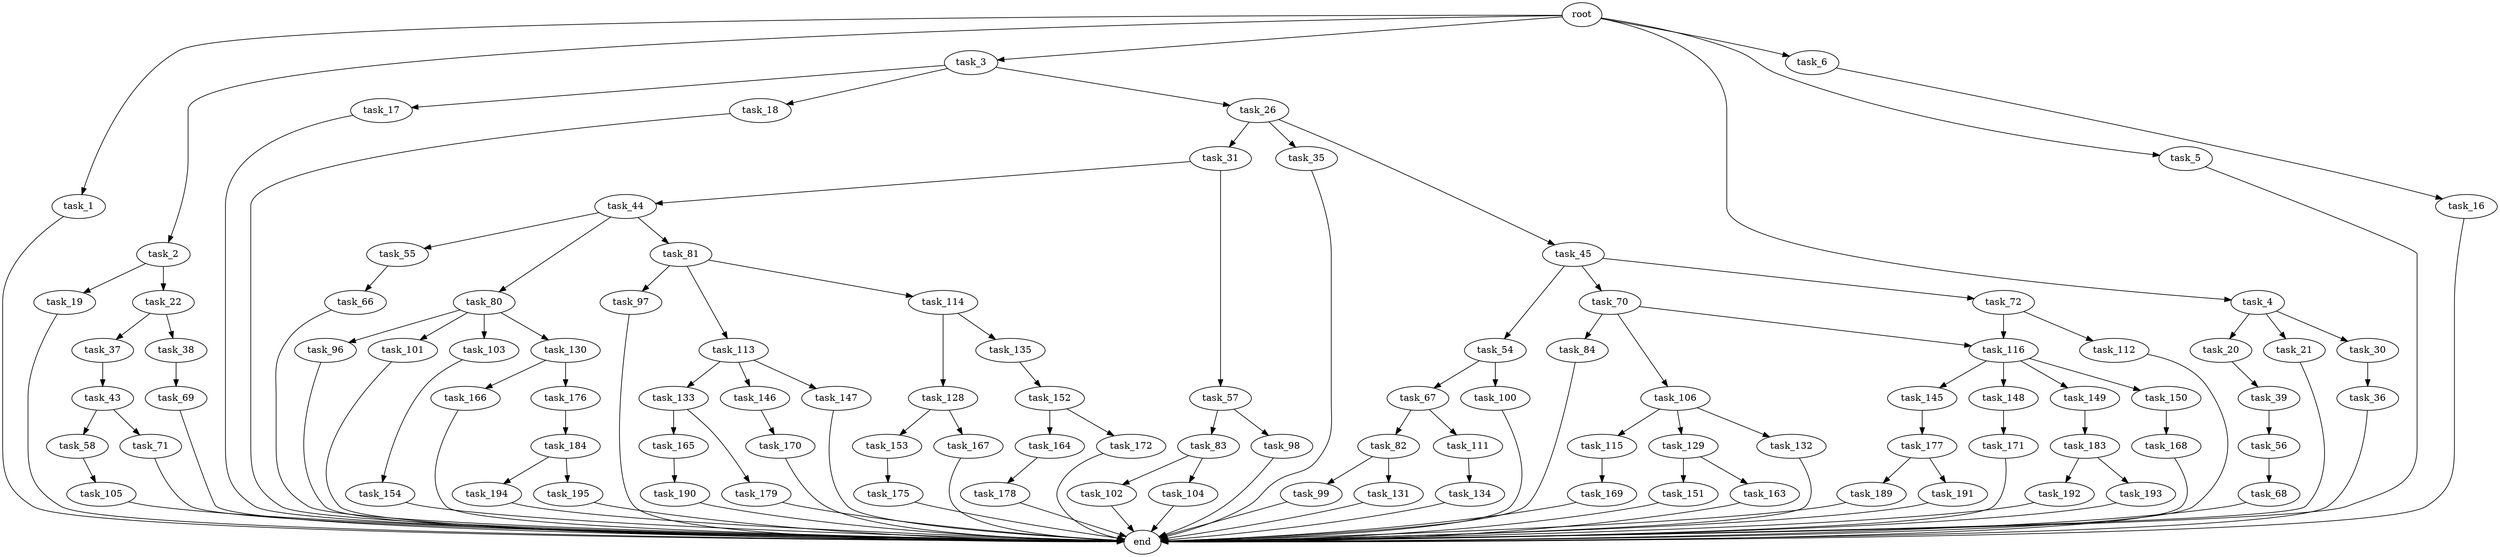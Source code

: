 digraph G {
  root [size="0.000000"];
  task_1 [size="549755813888.000000"];
  task_2 [size="20916422746.000000"];
  task_3 [size="597583089110.000000"];
  task_4 [size="8589934592.000000"];
  task_5 [size="262158742251.000000"];
  task_6 [size="68719476736.000000"];
  task_16 [size="301798073660.000000"];
  task_17 [size="134217728000.000000"];
  task_18 [size="164299000310.000000"];
  task_19 [size="12844043257.000000"];
  task_20 [size="82498652335.000000"];
  task_21 [size="549755813888.000000"];
  task_22 [size="223579903124.000000"];
  task_26 [size="7473518064.000000"];
  task_30 [size="243282430901.000000"];
  task_31 [size="8589934592.000000"];
  task_35 [size="1416228433.000000"];
  task_36 [size="11045719137.000000"];
  task_37 [size="169626328915.000000"];
  task_38 [size="148355955250.000000"];
  task_39 [size="842728956.000000"];
  task_43 [size="20625762088.000000"];
  task_44 [size="1073741824000.000000"];
  task_45 [size="35099821412.000000"];
  task_54 [size="368293445632.000000"];
  task_55 [size="368293445632.000000"];
  task_56 [size="368293445632.000000"];
  task_57 [size="8589934592.000000"];
  task_58 [size="481338446850.000000"];
  task_66 [size="68719476736.000000"];
  task_67 [size="7928107825.000000"];
  task_68 [size="231928233984.000000"];
  task_69 [size="15197693083.000000"];
  task_70 [size="1073741824000.000000"];
  task_71 [size="141621774961.000000"];
  task_72 [size="134217728000.000000"];
  task_80 [size="13490665014.000000"];
  task_81 [size="10615775337.000000"];
  task_82 [size="114653047744.000000"];
  task_83 [size="1053194693.000000"];
  task_84 [size="186684131229.000000"];
  task_96 [size="63003952032.000000"];
  task_97 [size="295482756629.000000"];
  task_98 [size="3930966152.000000"];
  task_99 [size="28991029248.000000"];
  task_100 [size="354020059360.000000"];
  task_101 [size="152677820292.000000"];
  task_102 [size="2685549025.000000"];
  task_103 [size="134217728000.000000"];
  task_104 [size="28991029248.000000"];
  task_105 [size="68719476736.000000"];
  task_106 [size="327003639783.000000"];
  task_111 [size="28991029248.000000"];
  task_112 [size="18716995199.000000"];
  task_113 [size="42397006533.000000"];
  task_114 [size="199805927961.000000"];
  task_115 [size="782757789696.000000"];
  task_116 [size="17379922361.000000"];
  task_128 [size="11579029014.000000"];
  task_129 [size="5132017035.000000"];
  task_130 [size="17063598699.000000"];
  task_131 [size="8589934592.000000"];
  task_132 [size="368293445632.000000"];
  task_133 [size="28991029248.000000"];
  task_134 [size="456170886.000000"];
  task_135 [size="520350498383.000000"];
  task_145 [size="149642205394.000000"];
  task_146 [size="782757789696.000000"];
  task_147 [size="12031660081.000000"];
  task_148 [size="1418539792981.000000"];
  task_149 [size="16402080635.000000"];
  task_150 [size="549755813888.000000"];
  task_151 [size="22828866972.000000"];
  task_152 [size="582602974948.000000"];
  task_153 [size="192265697153.000000"];
  task_154 [size="1073741824000.000000"];
  task_163 [size="12536714061.000000"];
  task_164 [size="549755813888.000000"];
  task_165 [size="1297244858.000000"];
  task_166 [size="782757789696.000000"];
  task_167 [size="8589934592.000000"];
  task_168 [size="11177120222.000000"];
  task_169 [size="982279837101.000000"];
  task_170 [size="28991029248.000000"];
  task_171 [size="28991029248.000000"];
  task_172 [size="2142345465.000000"];
  task_175 [size="91343762679.000000"];
  task_176 [size="251729012250.000000"];
  task_177 [size="2972019066.000000"];
  task_178 [size="472174755034.000000"];
  task_179 [size="15739126305.000000"];
  task_183 [size="368293445632.000000"];
  task_184 [size="118457011614.000000"];
  task_189 [size="28991029248.000000"];
  task_190 [size="139245026279.000000"];
  task_191 [size="25922950869.000000"];
  task_192 [size="28991029248.000000"];
  task_193 [size="732347407077.000000"];
  task_194 [size="3644073535.000000"];
  task_195 [size="373916260678.000000"];
  end [size="0.000000"];

  root -> task_1 [size="1.000000"];
  root -> task_2 [size="1.000000"];
  root -> task_3 [size="1.000000"];
  root -> task_4 [size="1.000000"];
  root -> task_5 [size="1.000000"];
  root -> task_6 [size="1.000000"];
  task_1 -> end [size="1.000000"];
  task_2 -> task_19 [size="411041792.000000"];
  task_2 -> task_22 [size="411041792.000000"];
  task_3 -> task_17 [size="679477248.000000"];
  task_3 -> task_18 [size="679477248.000000"];
  task_3 -> task_26 [size="679477248.000000"];
  task_4 -> task_20 [size="33554432.000000"];
  task_4 -> task_21 [size="33554432.000000"];
  task_4 -> task_30 [size="33554432.000000"];
  task_5 -> end [size="1.000000"];
  task_6 -> task_16 [size="134217728.000000"];
  task_16 -> end [size="1.000000"];
  task_17 -> end [size="1.000000"];
  task_18 -> end [size="1.000000"];
  task_19 -> end [size="1.000000"];
  task_20 -> task_39 [size="209715200.000000"];
  task_21 -> end [size="1.000000"];
  task_22 -> task_37 [size="209715200.000000"];
  task_22 -> task_38 [size="209715200.000000"];
  task_26 -> task_31 [size="679477248.000000"];
  task_26 -> task_35 [size="679477248.000000"];
  task_26 -> task_45 [size="679477248.000000"];
  task_30 -> task_36 [size="536870912.000000"];
  task_31 -> task_44 [size="33554432.000000"];
  task_31 -> task_57 [size="33554432.000000"];
  task_35 -> end [size="1.000000"];
  task_36 -> end [size="1.000000"];
  task_37 -> task_43 [size="679477248.000000"];
  task_38 -> task_69 [size="536870912.000000"];
  task_39 -> task_56 [size="75497472.000000"];
  task_43 -> task_58 [size="536870912.000000"];
  task_43 -> task_71 [size="536870912.000000"];
  task_44 -> task_55 [size="838860800.000000"];
  task_44 -> task_80 [size="838860800.000000"];
  task_44 -> task_81 [size="838860800.000000"];
  task_45 -> task_54 [size="33554432.000000"];
  task_45 -> task_70 [size="33554432.000000"];
  task_45 -> task_72 [size="33554432.000000"];
  task_54 -> task_67 [size="411041792.000000"];
  task_54 -> task_100 [size="411041792.000000"];
  task_55 -> task_66 [size="411041792.000000"];
  task_56 -> task_68 [size="411041792.000000"];
  task_57 -> task_83 [size="33554432.000000"];
  task_57 -> task_98 [size="33554432.000000"];
  task_58 -> task_105 [size="411041792.000000"];
  task_66 -> end [size="1.000000"];
  task_67 -> task_82 [size="134217728.000000"];
  task_67 -> task_111 [size="134217728.000000"];
  task_68 -> end [size="1.000000"];
  task_69 -> end [size="1.000000"];
  task_70 -> task_84 [size="838860800.000000"];
  task_70 -> task_106 [size="838860800.000000"];
  task_70 -> task_116 [size="838860800.000000"];
  task_71 -> end [size="1.000000"];
  task_72 -> task_112 [size="209715200.000000"];
  task_72 -> task_116 [size="209715200.000000"];
  task_80 -> task_96 [size="33554432.000000"];
  task_80 -> task_101 [size="33554432.000000"];
  task_80 -> task_103 [size="33554432.000000"];
  task_80 -> task_130 [size="33554432.000000"];
  task_81 -> task_97 [size="679477248.000000"];
  task_81 -> task_113 [size="679477248.000000"];
  task_81 -> task_114 [size="679477248.000000"];
  task_82 -> task_99 [size="209715200.000000"];
  task_82 -> task_131 [size="209715200.000000"];
  task_83 -> task_102 [size="33554432.000000"];
  task_83 -> task_104 [size="33554432.000000"];
  task_84 -> end [size="1.000000"];
  task_96 -> end [size="1.000000"];
  task_97 -> end [size="1.000000"];
  task_98 -> end [size="1.000000"];
  task_99 -> end [size="1.000000"];
  task_100 -> end [size="1.000000"];
  task_101 -> end [size="1.000000"];
  task_102 -> end [size="1.000000"];
  task_103 -> task_154 [size="209715200.000000"];
  task_104 -> end [size="1.000000"];
  task_105 -> end [size="1.000000"];
  task_106 -> task_115 [size="209715200.000000"];
  task_106 -> task_129 [size="209715200.000000"];
  task_106 -> task_132 [size="209715200.000000"];
  task_111 -> task_134 [size="75497472.000000"];
  task_112 -> end [size="1.000000"];
  task_113 -> task_133 [size="838860800.000000"];
  task_113 -> task_146 [size="838860800.000000"];
  task_113 -> task_147 [size="838860800.000000"];
  task_114 -> task_128 [size="411041792.000000"];
  task_114 -> task_135 [size="411041792.000000"];
  task_115 -> task_169 [size="679477248.000000"];
  task_116 -> task_145 [size="33554432.000000"];
  task_116 -> task_148 [size="33554432.000000"];
  task_116 -> task_149 [size="33554432.000000"];
  task_116 -> task_150 [size="33554432.000000"];
  task_128 -> task_153 [size="411041792.000000"];
  task_128 -> task_167 [size="411041792.000000"];
  task_129 -> task_151 [size="134217728.000000"];
  task_129 -> task_163 [size="134217728.000000"];
  task_130 -> task_166 [size="301989888.000000"];
  task_130 -> task_176 [size="301989888.000000"];
  task_131 -> end [size="1.000000"];
  task_132 -> end [size="1.000000"];
  task_133 -> task_165 [size="75497472.000000"];
  task_133 -> task_179 [size="75497472.000000"];
  task_134 -> end [size="1.000000"];
  task_135 -> task_152 [size="411041792.000000"];
  task_145 -> task_177 [size="134217728.000000"];
  task_146 -> task_170 [size="679477248.000000"];
  task_147 -> end [size="1.000000"];
  task_148 -> task_171 [size="838860800.000000"];
  task_149 -> task_183 [size="411041792.000000"];
  task_150 -> task_168 [size="536870912.000000"];
  task_151 -> end [size="1.000000"];
  task_152 -> task_164 [size="679477248.000000"];
  task_152 -> task_172 [size="679477248.000000"];
  task_153 -> task_175 [size="134217728.000000"];
  task_154 -> end [size="1.000000"];
  task_163 -> end [size="1.000000"];
  task_164 -> task_178 [size="536870912.000000"];
  task_165 -> task_190 [size="33554432.000000"];
  task_166 -> end [size="1.000000"];
  task_167 -> end [size="1.000000"];
  task_168 -> end [size="1.000000"];
  task_169 -> end [size="1.000000"];
  task_170 -> end [size="1.000000"];
  task_171 -> end [size="1.000000"];
  task_172 -> end [size="1.000000"];
  task_175 -> end [size="1.000000"];
  task_176 -> task_184 [size="536870912.000000"];
  task_177 -> task_189 [size="134217728.000000"];
  task_177 -> task_191 [size="134217728.000000"];
  task_178 -> end [size="1.000000"];
  task_179 -> end [size="1.000000"];
  task_183 -> task_192 [size="411041792.000000"];
  task_183 -> task_193 [size="411041792.000000"];
  task_184 -> task_194 [size="209715200.000000"];
  task_184 -> task_195 [size="209715200.000000"];
  task_189 -> end [size="1.000000"];
  task_190 -> end [size="1.000000"];
  task_191 -> end [size="1.000000"];
  task_192 -> end [size="1.000000"];
  task_193 -> end [size="1.000000"];
  task_194 -> end [size="1.000000"];
  task_195 -> end [size="1.000000"];
}
